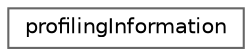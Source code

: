 digraph "Graphical Class Hierarchy"
{
 // LATEX_PDF_SIZE
  bgcolor="transparent";
  edge [fontname=Helvetica,fontsize=10,labelfontname=Helvetica,labelfontsize=10];
  node [fontname=Helvetica,fontsize=10,shape=box,height=0.2,width=0.4];
  rankdir="LR";
  Node0 [id="Node000000",label="profilingInformation",height=0.2,width=0.4,color="grey40", fillcolor="white", style="filled",URL="$classFoam_1_1profilingInformation.html",tooltip="Code profiling information in terms of time spent, number of calls etc."];
}

